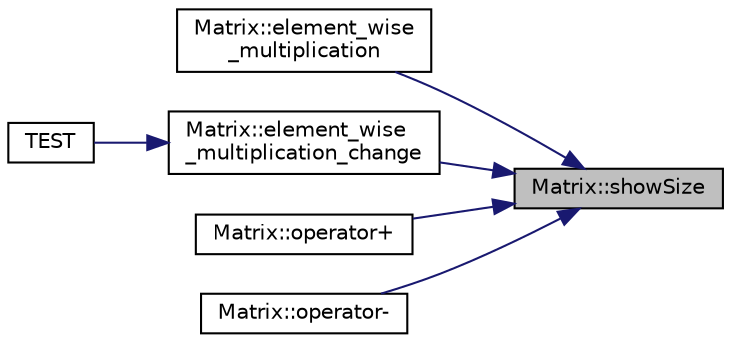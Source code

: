 digraph "Matrix::showSize"
{
 // LATEX_PDF_SIZE
  edge [fontname="Helvetica",fontsize="10",labelfontname="Helvetica",labelfontsize="10"];
  node [fontname="Helvetica",fontsize="10",shape=record];
  rankdir="RL";
  Node1 [label="Matrix::showSize",height=0.2,width=0.4,color="black", fillcolor="grey75", style="filled", fontcolor="black",tooltip=" "];
  Node1 -> Node2 [dir="back",color="midnightblue",fontsize="10",style="solid",fontname="Helvetica"];
  Node2 [label="Matrix::element_wise\l_multiplication",height=0.2,width=0.4,color="black", fillcolor="white", style="filled",URL="$class_matrix.html#a074ec8dde657517200ceebf92c6bf4d0",tooltip=" "];
  Node1 -> Node3 [dir="back",color="midnightblue",fontsize="10",style="solid",fontname="Helvetica"];
  Node3 [label="Matrix::element_wise\l_multiplication_change",height=0.2,width=0.4,color="black", fillcolor="white", style="filled",URL="$class_matrix.html#a1ece0fec95976aeb03a6cba01d37d50a",tooltip=" "];
  Node3 -> Node4 [dir="back",color="midnightblue",fontsize="10",style="solid",fontname="Helvetica"];
  Node4 [label="TEST",height=0.2,width=0.4,color="black", fillcolor="white", style="filled",URL="$test_8cpp.html#ae9bd7bf584c9ae4480dbf19d7fc248ec",tooltip=" "];
  Node1 -> Node5 [dir="back",color="midnightblue",fontsize="10",style="solid",fontname="Helvetica"];
  Node5 [label="Matrix::operator+",height=0.2,width=0.4,color="black", fillcolor="white", style="filled",URL="$class_matrix.html#a0173619a6c29c89c6700bca328a9b028",tooltip=" "];
  Node1 -> Node6 [dir="back",color="midnightblue",fontsize="10",style="solid",fontname="Helvetica"];
  Node6 [label="Matrix::operator-",height=0.2,width=0.4,color="black", fillcolor="white", style="filled",URL="$class_matrix.html#a1c8b8bcf5f0cb4af3c5fa75e5c5ba209",tooltip=" "];
}
